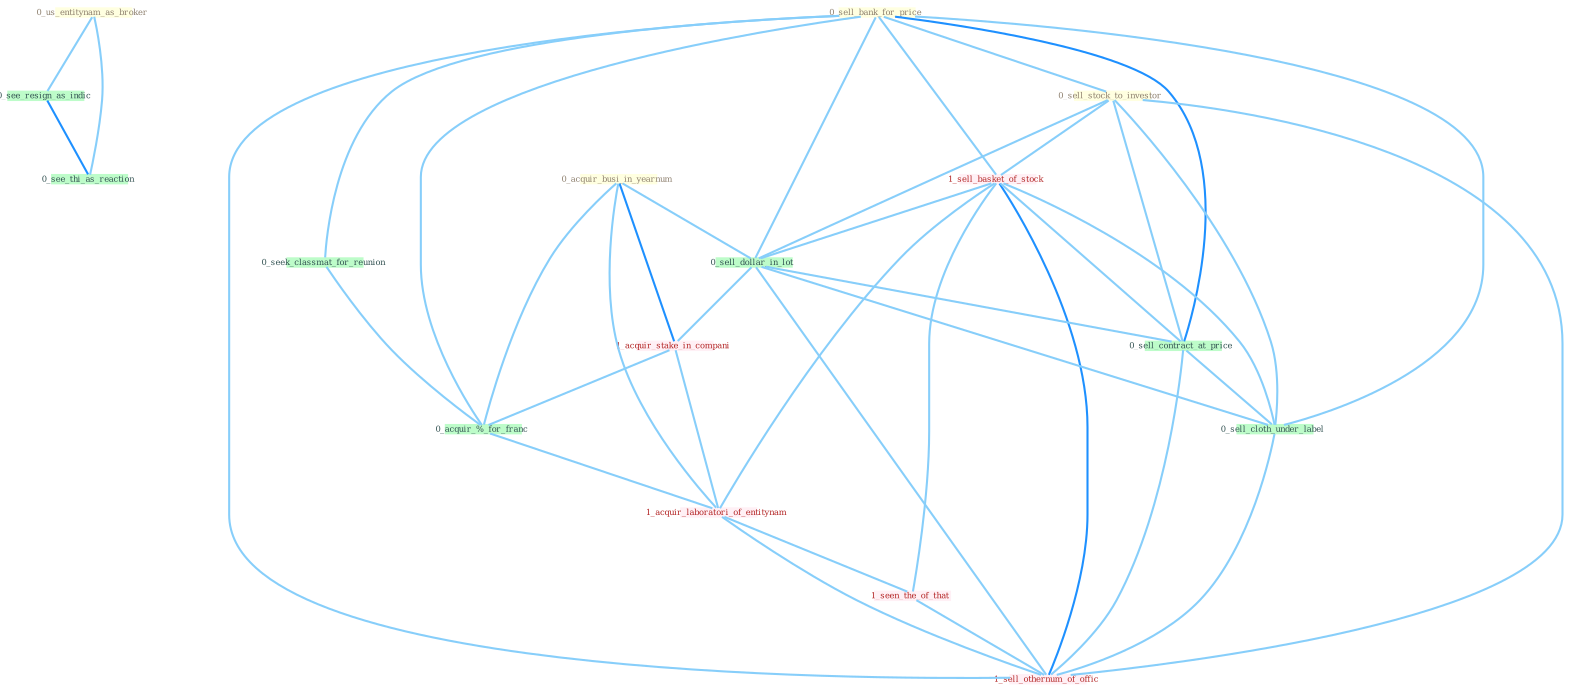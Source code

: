 Graph G{ 
    node
    [shape=polygon,style=filled,width=.5,height=.06,color="#BDFCC9",fixedsize=true,fontsize=4,
    fontcolor="#2f4f4f"];
    {node
    [color="#ffffe0", fontcolor="#8b7d6b"] "0_us_entitynam_as_broker " "0_sell_bank_for_price " "0_acquir_busi_in_yearnum " "0_sell_stock_to_investor "}
{node [color="#fff0f5", fontcolor="#b22222"] "1_sell_basket_of_stock " "1_acquir_stake_in_compani " "1_acquir_laboratori_of_entitynam " "1_seen_the_of_that " "1_sell_othernum_of_offic "}
edge [color="#B0E2FF"];

	"0_us_entitynam_as_broker " -- "0_see_resign_as_indic " [w="1", color="#87cefa" ];
	"0_us_entitynam_as_broker " -- "0_see_thi_as_reaction " [w="1", color="#87cefa" ];
	"0_sell_bank_for_price " -- "0_sell_stock_to_investor " [w="1", color="#87cefa" ];
	"0_sell_bank_for_price " -- "0_seek_classmat_for_reunion " [w="1", color="#87cefa" ];
	"0_sell_bank_for_price " -- "1_sell_basket_of_stock " [w="1", color="#87cefa" ];
	"0_sell_bank_for_price " -- "0_sell_dollar_in_lot " [w="1", color="#87cefa" ];
	"0_sell_bank_for_price " -- "0_acquir_%_for_franc " [w="1", color="#87cefa" ];
	"0_sell_bank_for_price " -- "0_sell_contract_at_price " [w="2", color="#1e90ff" , len=0.8];
	"0_sell_bank_for_price " -- "0_sell_cloth_under_label " [w="1", color="#87cefa" ];
	"0_sell_bank_for_price " -- "1_sell_othernum_of_offic " [w="1", color="#87cefa" ];
	"0_acquir_busi_in_yearnum " -- "0_sell_dollar_in_lot " [w="1", color="#87cefa" ];
	"0_acquir_busi_in_yearnum " -- "1_acquir_stake_in_compani " [w="2", color="#1e90ff" , len=0.8];
	"0_acquir_busi_in_yearnum " -- "0_acquir_%_for_franc " [w="1", color="#87cefa" ];
	"0_acquir_busi_in_yearnum " -- "1_acquir_laboratori_of_entitynam " [w="1", color="#87cefa" ];
	"0_sell_stock_to_investor " -- "1_sell_basket_of_stock " [w="1", color="#87cefa" ];
	"0_sell_stock_to_investor " -- "0_sell_dollar_in_lot " [w="1", color="#87cefa" ];
	"0_sell_stock_to_investor " -- "0_sell_contract_at_price " [w="1", color="#87cefa" ];
	"0_sell_stock_to_investor " -- "0_sell_cloth_under_label " [w="1", color="#87cefa" ];
	"0_sell_stock_to_investor " -- "1_sell_othernum_of_offic " [w="1", color="#87cefa" ];
	"0_seek_classmat_for_reunion " -- "0_acquir_%_for_franc " [w="1", color="#87cefa" ];
	"1_sell_basket_of_stock " -- "0_sell_dollar_in_lot " [w="1", color="#87cefa" ];
	"1_sell_basket_of_stock " -- "0_sell_contract_at_price " [w="1", color="#87cefa" ];
	"1_sell_basket_of_stock " -- "1_acquir_laboratori_of_entitynam " [w="1", color="#87cefa" ];
	"1_sell_basket_of_stock " -- "0_sell_cloth_under_label " [w="1", color="#87cefa" ];
	"1_sell_basket_of_stock " -- "1_seen_the_of_that " [w="1", color="#87cefa" ];
	"1_sell_basket_of_stock " -- "1_sell_othernum_of_offic " [w="2", color="#1e90ff" , len=0.8];
	"0_sell_dollar_in_lot " -- "1_acquir_stake_in_compani " [w="1", color="#87cefa" ];
	"0_sell_dollar_in_lot " -- "0_sell_contract_at_price " [w="1", color="#87cefa" ];
	"0_sell_dollar_in_lot " -- "0_sell_cloth_under_label " [w="1", color="#87cefa" ];
	"0_sell_dollar_in_lot " -- "1_sell_othernum_of_offic " [w="1", color="#87cefa" ];
	"0_see_resign_as_indic " -- "0_see_thi_as_reaction " [w="2", color="#1e90ff" , len=0.8];
	"1_acquir_stake_in_compani " -- "0_acquir_%_for_franc " [w="1", color="#87cefa" ];
	"1_acquir_stake_in_compani " -- "1_acquir_laboratori_of_entitynam " [w="1", color="#87cefa" ];
	"0_acquir_%_for_franc " -- "1_acquir_laboratori_of_entitynam " [w="1", color="#87cefa" ];
	"0_sell_contract_at_price " -- "0_sell_cloth_under_label " [w="1", color="#87cefa" ];
	"0_sell_contract_at_price " -- "1_sell_othernum_of_offic " [w="1", color="#87cefa" ];
	"1_acquir_laboratori_of_entitynam " -- "1_seen_the_of_that " [w="1", color="#87cefa" ];
	"1_acquir_laboratori_of_entitynam " -- "1_sell_othernum_of_offic " [w="1", color="#87cefa" ];
	"0_sell_cloth_under_label " -- "1_sell_othernum_of_offic " [w="1", color="#87cefa" ];
	"1_seen_the_of_that " -- "1_sell_othernum_of_offic " [w="1", color="#87cefa" ];
}